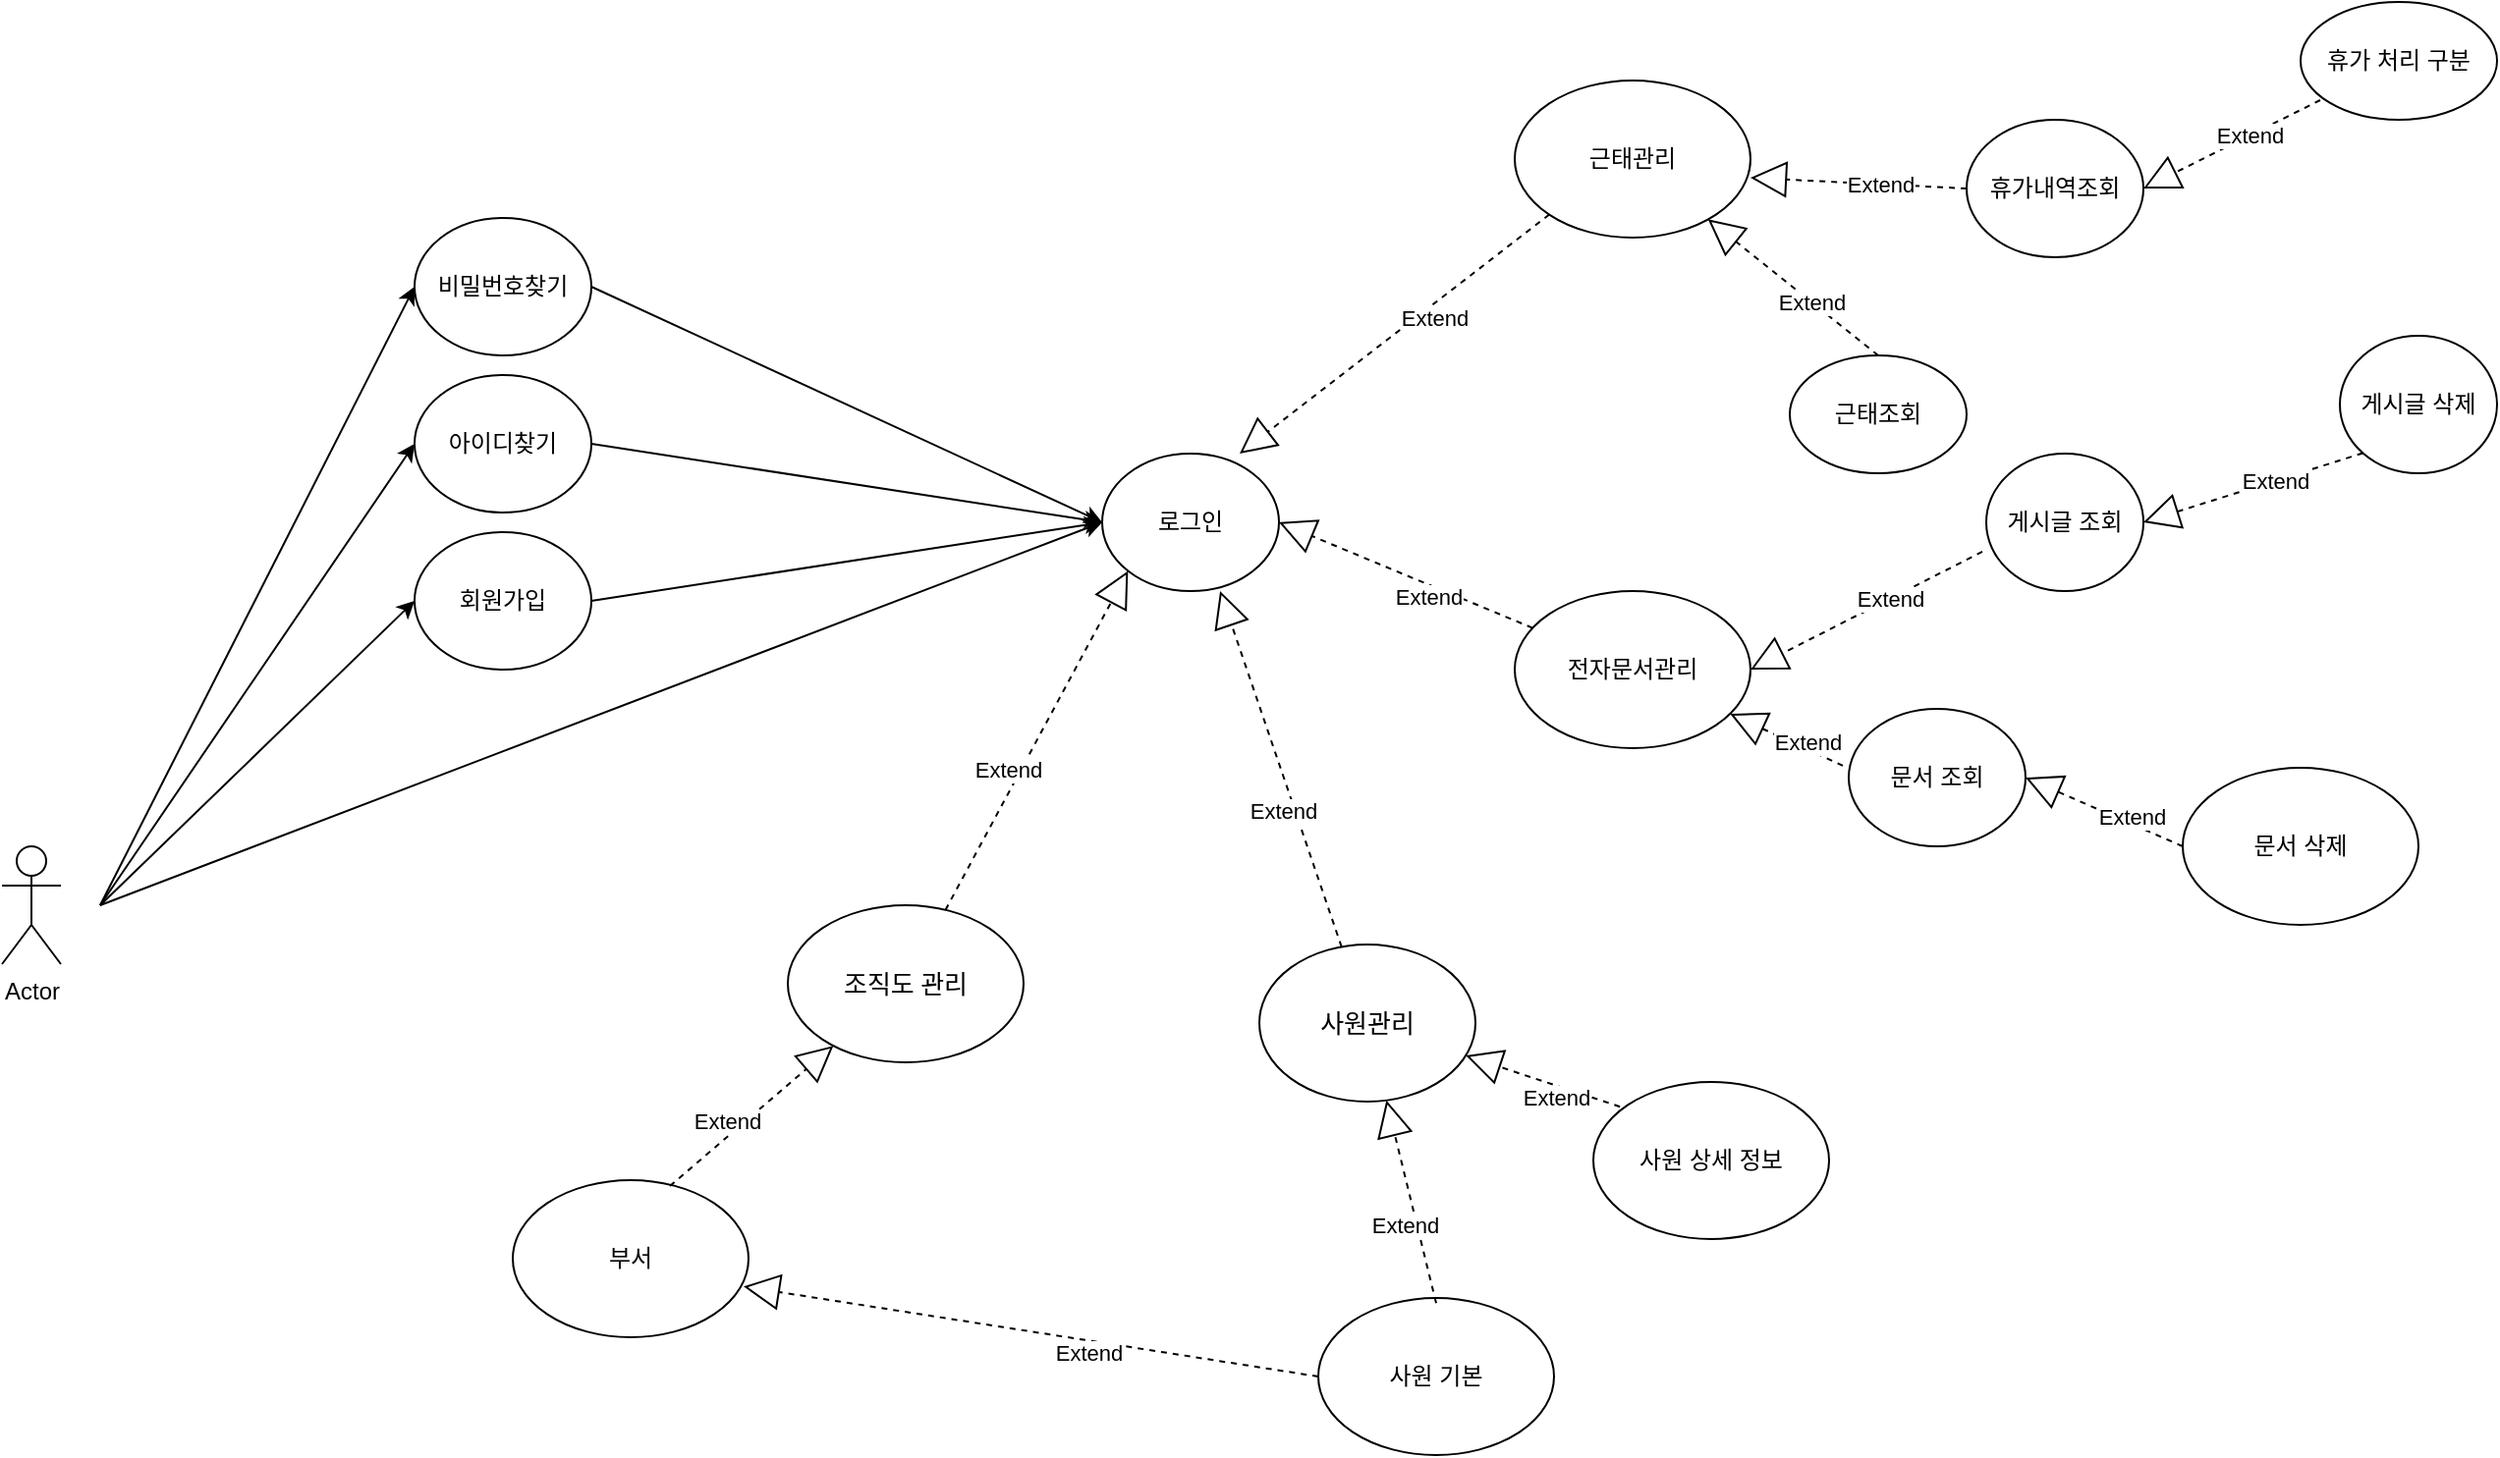 <mxfile version="13.1.12" type="github">
  <diagram id="veKuksc_ZrwfzwcqDDUQ" name="Page-1">
    <mxGraphModel dx="856" dy="2306" grid="1" gridSize="10" guides="1" tooltips="1" connect="1" arrows="1" fold="1" page="1" pageScale="1" pageWidth="1920" pageHeight="1200" math="0" shadow="0">
      <root>
        <mxCell id="0" />
        <mxCell id="1" parent="0" />
        <mxCell id="Kn6zxlWK2CIgFsi8zsi1-1" value="Actor" style="shape=umlActor;verticalLabelPosition=bottom;labelBackgroundColor=#ffffff;verticalAlign=top;html=1;outlineConnect=0;" parent="1" vertex="1">
          <mxGeometry x="60" y="290" width="30" height="60" as="geometry" />
        </mxCell>
        <mxCell id="qZMmR-H3ITs96lG1GbWU-9" value="로그인" style="ellipse;whiteSpace=wrap;html=1;" parent="1" vertex="1">
          <mxGeometry x="620" y="90" width="90" height="70" as="geometry" />
        </mxCell>
        <mxCell id="qZMmR-H3ITs96lG1GbWU-10" value="" style="endArrow=classic;html=1;entryX=0;entryY=0.5;entryDx=0;entryDy=0;exitX=1;exitY=0.333;exitDx=0;exitDy=0;exitPerimeter=0;" parent="1" edge="1">
          <mxGeometry width="50" height="50" relative="1" as="geometry">
            <mxPoint x="110" y="320" as="sourcePoint" />
            <mxPoint x="270" y="165" as="targetPoint" />
          </mxGeometry>
        </mxCell>
        <mxCell id="qZMmR-H3ITs96lG1GbWU-11" value="" style="endArrow=classic;html=1;entryX=0;entryY=0.5;entryDx=0;entryDy=0;exitX=1;exitY=0.333;exitDx=0;exitDy=0;exitPerimeter=0;" parent="1" edge="1">
          <mxGeometry width="50" height="50" relative="1" as="geometry">
            <mxPoint x="110" y="320" as="sourcePoint" />
            <mxPoint x="270" y="85" as="targetPoint" />
          </mxGeometry>
        </mxCell>
        <mxCell id="qZMmR-H3ITs96lG1GbWU-12" value="" style="endArrow=classic;html=1;entryX=0;entryY=0.5;entryDx=0;entryDy=0;exitX=1;exitY=0.5;exitDx=0;exitDy=0;" parent="1" target="qZMmR-H3ITs96lG1GbWU-9" edge="1">
          <mxGeometry width="50" height="50" relative="1" as="geometry">
            <mxPoint x="360" y="85" as="sourcePoint" />
            <mxPoint x="260" y="105" as="targetPoint" />
          </mxGeometry>
        </mxCell>
        <mxCell id="qZMmR-H3ITs96lG1GbWU-13" value="회원가입" style="ellipse;whiteSpace=wrap;html=1;" parent="1" vertex="1">
          <mxGeometry x="270" y="130" width="90" height="70" as="geometry" />
        </mxCell>
        <mxCell id="qZMmR-H3ITs96lG1GbWU-14" value="아이디찾기" style="ellipse;whiteSpace=wrap;html=1;" parent="1" vertex="1">
          <mxGeometry x="270" y="50" width="90" height="70" as="geometry" />
        </mxCell>
        <mxCell id="qZMmR-H3ITs96lG1GbWU-15" value="비밀번호찾기" style="ellipse;whiteSpace=wrap;html=1;" parent="1" vertex="1">
          <mxGeometry x="270" y="-30" width="90" height="70" as="geometry" />
        </mxCell>
        <mxCell id="qZMmR-H3ITs96lG1GbWU-16" value="" style="endArrow=classic;html=1;exitX=1;exitY=0.333;exitDx=0;exitDy=0;exitPerimeter=0;entryX=0;entryY=0.5;entryDx=0;entryDy=0;" parent="1" edge="1">
          <mxGeometry width="50" height="50" relative="1" as="geometry">
            <mxPoint x="110" y="320" as="sourcePoint" />
            <mxPoint x="620" y="125" as="targetPoint" />
            <Array as="points" />
          </mxGeometry>
        </mxCell>
        <mxCell id="qZMmR-H3ITs96lG1GbWU-17" value="" style="endArrow=classic;html=1;exitX=1;exitY=0.5;exitDx=0;exitDy=0;entryX=0;entryY=0.5;entryDx=0;entryDy=0;" parent="1" source="qZMmR-H3ITs96lG1GbWU-13" edge="1">
          <mxGeometry width="50" height="50" relative="1" as="geometry">
            <mxPoint x="260" y="290.0" as="sourcePoint" />
            <mxPoint x="620" y="125" as="targetPoint" />
          </mxGeometry>
        </mxCell>
        <mxCell id="qZMmR-H3ITs96lG1GbWU-18" value="" style="endArrow=classic;html=1;entryX=0;entryY=0.5;entryDx=0;entryDy=0;exitX=1;exitY=0.333;exitDx=0;exitDy=0;exitPerimeter=0;" parent="1" edge="1">
          <mxGeometry width="50" height="50" relative="1" as="geometry">
            <mxPoint x="110" y="320" as="sourcePoint" />
            <mxPoint x="270" y="5" as="targetPoint" />
          </mxGeometry>
        </mxCell>
        <mxCell id="qZMmR-H3ITs96lG1GbWU-19" value="" style="endArrow=classic;html=1;entryX=0;entryY=0.5;entryDx=0;entryDy=0;exitX=1;exitY=0.5;exitDx=0;exitDy=0;" parent="1" edge="1">
          <mxGeometry width="50" height="50" relative="1" as="geometry">
            <mxPoint x="360" y="5" as="sourcePoint" />
            <mxPoint x="620" y="125" as="targetPoint" />
          </mxGeometry>
        </mxCell>
        <mxCell id="qZMmR-H3ITs96lG1GbWU-22" value="&lt;span style=&quot;font-family: &amp;#34;roboto&amp;#34; , &amp;#34;robotodraft&amp;#34; , &amp;#34;helvetica&amp;#34; , &amp;#34;arial&amp;#34; , sans-serif ; font-size: 13px ; background-color: rgb(255 , 255 , 255)&quot;&gt;사원관리&lt;/span&gt;" style="ellipse;whiteSpace=wrap;html=1;" parent="1" vertex="1">
          <mxGeometry x="700" y="340" width="110" height="80" as="geometry" />
        </mxCell>
        <mxCell id="qZMmR-H3ITs96lG1GbWU-24" value="&lt;span style=&quot;font-family: &amp;#34;roboto&amp;#34; , &amp;#34;robotodraft&amp;#34; , &amp;#34;helvetica&amp;#34; , &amp;#34;arial&amp;#34; , sans-serif ; font-size: 13px ; background-color: rgb(255 , 255 , 255)&quot;&gt;조직도 관리&lt;/span&gt;" style="ellipse;whiteSpace=wrap;html=1;" parent="1" vertex="1">
          <mxGeometry x="460" y="320" width="120" height="80" as="geometry" />
        </mxCell>
        <mxCell id="qZMmR-H3ITs96lG1GbWU-25" value="전자문서관리" style="ellipse;whiteSpace=wrap;html=1;" parent="1" vertex="1">
          <mxGeometry x="830" y="160" width="120" height="80" as="geometry" />
        </mxCell>
        <mxCell id="qZMmR-H3ITs96lG1GbWU-26" value="근태관리" style="ellipse;whiteSpace=wrap;html=1;" parent="1" vertex="1">
          <mxGeometry x="830" y="-100" width="120" height="80" as="geometry" />
        </mxCell>
        <mxCell id="qZMmR-H3ITs96lG1GbWU-38" value="Extend" style="endArrow=block;endSize=16;endFill=0;html=1;dashed=1;entryX=0.667;entryY=1;entryDx=0;entryDy=0;entryPerimeter=0;" parent="1" source="qZMmR-H3ITs96lG1GbWU-22" target="qZMmR-H3ITs96lG1GbWU-9" edge="1">
          <mxGeometry x="-0.211" y="6" width="160" relative="1" as="geometry">
            <mxPoint x="867.756" y="377.059" as="sourcePoint" />
            <mxPoint x="717.03" y="420.02" as="targetPoint" />
            <mxPoint as="offset" />
          </mxGeometry>
        </mxCell>
        <mxCell id="qZMmR-H3ITs96lG1GbWU-39" value="Extend" style="endArrow=block;endSize=16;endFill=0;html=1;dashed=1;entryX=0;entryY=1;entryDx=0;entryDy=0;" parent="1" source="qZMmR-H3ITs96lG1GbWU-24" target="qZMmR-H3ITs96lG1GbWU-9" edge="1">
          <mxGeometry x="-0.211" y="6" width="160" relative="1" as="geometry">
            <mxPoint x="877.756" y="387.059" as="sourcePoint" />
            <mxPoint x="727.03" y="430.02" as="targetPoint" />
            <mxPoint as="offset" />
          </mxGeometry>
        </mxCell>
        <mxCell id="qZMmR-H3ITs96lG1GbWU-40" value="Extend" style="endArrow=block;endSize=16;endFill=0;html=1;dashed=1;entryX=1;entryY=0.5;entryDx=0;entryDy=0;" parent="1" source="qZMmR-H3ITs96lG1GbWU-25" target="qZMmR-H3ITs96lG1GbWU-9" edge="1">
          <mxGeometry x="-0.211" y="6" width="160" relative="1" as="geometry">
            <mxPoint x="887.756" y="397.059" as="sourcePoint" />
            <mxPoint x="737.03" y="440.02" as="targetPoint" />
            <mxPoint as="offset" />
          </mxGeometry>
        </mxCell>
        <mxCell id="qZMmR-H3ITs96lG1GbWU-41" value="Extend" style="endArrow=block;endSize=16;endFill=0;html=1;dashed=1;entryX=0.967;entryY=0.286;entryDx=0;entryDy=0;entryPerimeter=0;exitX=0;exitY=1;exitDx=0;exitDy=0;" parent="1" source="qZMmR-H3ITs96lG1GbWU-26" edge="1">
          <mxGeometry x="-0.211" y="6" width="160" relative="1" as="geometry">
            <mxPoint x="840.726" y="47.039" as="sourcePoint" />
            <mxPoint x="690" y="90" as="targetPoint" />
            <mxPoint as="offset" />
          </mxGeometry>
        </mxCell>
        <mxCell id="qZMmR-H3ITs96lG1GbWU-44" value="부서" style="ellipse;whiteSpace=wrap;html=1;" parent="1" vertex="1">
          <mxGeometry x="320" y="460" width="120" height="80" as="geometry" />
        </mxCell>
        <mxCell id="qZMmR-H3ITs96lG1GbWU-45" value="Extend" style="endArrow=block;endSize=16;endFill=0;html=1;dashed=1;" parent="1" target="qZMmR-H3ITs96lG1GbWU-24" edge="1">
          <mxGeometry x="-0.211" y="6" width="160" relative="1" as="geometry">
            <mxPoint x="400" y="463" as="sourcePoint" />
            <mxPoint x="492.92" y="289.999" as="targetPoint" />
            <mxPoint as="offset" />
          </mxGeometry>
        </mxCell>
        <mxCell id="qZMmR-H3ITs96lG1GbWU-46" value="사원 기본" style="ellipse;whiteSpace=wrap;html=1;" parent="1" vertex="1">
          <mxGeometry x="730" y="520" width="120" height="80" as="geometry" />
        </mxCell>
        <mxCell id="qZMmR-H3ITs96lG1GbWU-47" value="사원 상세 정보" style="ellipse;whiteSpace=wrap;html=1;" parent="1" vertex="1">
          <mxGeometry x="870" y="410" width="120" height="80" as="geometry" />
        </mxCell>
        <mxCell id="qZMmR-H3ITs96lG1GbWU-48" value="Extend" style="endArrow=block;endSize=16;endFill=0;html=1;dashed=1;" parent="1" target="qZMmR-H3ITs96lG1GbWU-22" edge="1">
          <mxGeometry x="-0.211" y="6" width="160" relative="1" as="geometry">
            <mxPoint x="790.0" y="522.599" as="sourcePoint" />
            <mxPoint x="882.92" y="349.999" as="targetPoint" />
            <mxPoint as="offset" />
          </mxGeometry>
        </mxCell>
        <mxCell id="qZMmR-H3ITs96lG1GbWU-49" value="Extend" style="endArrow=block;endSize=16;endFill=0;html=1;dashed=1;" parent="1" target="qZMmR-H3ITs96lG1GbWU-22" edge="1">
          <mxGeometry x="-0.211" y="6" width="160" relative="1" as="geometry">
            <mxPoint x="883.54" y="422.599" as="sourcePoint" />
            <mxPoint x="976.46" y="249.999" as="targetPoint" />
            <mxPoint as="offset" />
          </mxGeometry>
        </mxCell>
        <mxCell id="qZMmR-H3ITs96lG1GbWU-51" value="문서 조회" style="ellipse;whiteSpace=wrap;html=1;" parent="1" vertex="1">
          <mxGeometry x="1000" y="220" width="90" height="70" as="geometry" />
        </mxCell>
        <mxCell id="qZMmR-H3ITs96lG1GbWU-65" value="Extend" style="endArrow=block;endSize=16;endFill=0;html=1;dashed=1;exitX=0.078;exitY=0.271;exitDx=0;exitDy=0;exitPerimeter=0;" parent="1" target="qZMmR-H3ITs96lG1GbWU-25" edge="1">
          <mxGeometry x="-0.317" y="-3" width="160" relative="1" as="geometry">
            <mxPoint x="997.02" y="248.97" as="sourcePoint" />
            <mxPoint x="949.996" y="210.005" as="targetPoint" />
            <mxPoint as="offset" />
          </mxGeometry>
        </mxCell>
        <mxCell id="qZMmR-H3ITs96lG1GbWU-66" value="휴가내역조회" style="ellipse;whiteSpace=wrap;html=1;" parent="1" vertex="1">
          <mxGeometry x="1060" y="-80" width="90" height="70" as="geometry" />
        </mxCell>
        <mxCell id="qZMmR-H3ITs96lG1GbWU-67" value="Extend" style="endArrow=block;endSize=16;endFill=0;html=1;dashed=1;entryX=1;entryY=1;entryDx=0;entryDy=0;exitX=0;exitY=0.5;exitDx=0;exitDy=0;" parent="1" source="qZMmR-H3ITs96lG1GbWU-66" edge="1">
          <mxGeometry x="-0.205" width="160" relative="1" as="geometry">
            <mxPoint x="910.947" y="40.081" as="sourcePoint" />
            <mxPoint x="950.0" y="-50.487" as="targetPoint" />
            <mxPoint as="offset" />
          </mxGeometry>
        </mxCell>
        <mxCell id="qZMmR-H3ITs96lG1GbWU-83" value="휴가 처리 구분" style="ellipse;whiteSpace=wrap;html=1;" parent="1" vertex="1">
          <mxGeometry x="1230" y="-140" width="100" height="60" as="geometry" />
        </mxCell>
        <mxCell id="qZMmR-H3ITs96lG1GbWU-84" value="Extend" style="endArrow=block;endSize=16;endFill=0;html=1;dashed=1;entryX=1;entryY=0.5;entryDx=0;entryDy=0;" parent="1" target="qZMmR-H3ITs96lG1GbWU-66" edge="1">
          <mxGeometry x="-0.205" width="160" relative="1" as="geometry">
            <mxPoint x="1240" y="-90" as="sourcePoint" />
            <mxPoint x="960.0" y="-40.487" as="targetPoint" />
            <mxPoint as="offset" />
          </mxGeometry>
        </mxCell>
        <mxCell id="qZMmR-H3ITs96lG1GbWU-86" value="Extend" style="endArrow=block;endSize=16;endFill=0;html=1;dashed=1;exitX=0;exitY=0.5;exitDx=0;exitDy=0;entryX=0.979;entryY=0.677;entryDx=0;entryDy=0;entryPerimeter=0;" parent="1" source="qZMmR-H3ITs96lG1GbWU-46" target="qZMmR-H3ITs96lG1GbWU-44" edge="1">
          <mxGeometry x="-0.211" y="6" width="160" relative="1" as="geometry">
            <mxPoint x="410" y="473" as="sourcePoint" />
            <mxPoint x="493.084" y="401.533" as="targetPoint" />
            <mxPoint as="offset" />
          </mxGeometry>
        </mxCell>
        <mxCell id="qZMmR-H3ITs96lG1GbWU-87" value="근태조회" style="ellipse;whiteSpace=wrap;html=1;" parent="1" vertex="1">
          <mxGeometry x="970" y="40" width="90" height="60" as="geometry" />
        </mxCell>
        <mxCell id="qZMmR-H3ITs96lG1GbWU-88" value="Extend" style="endArrow=block;endSize=16;endFill=0;html=1;dashed=1;exitX=0.5;exitY=0;exitDx=0;exitDy=0;" parent="1" source="qZMmR-H3ITs96lG1GbWU-87" target="qZMmR-H3ITs96lG1GbWU-26" edge="1">
          <mxGeometry x="-0.205" width="160" relative="1" as="geometry">
            <mxPoint x="895.733" y="9.664" as="sourcePoint" />
            <mxPoint x="960.185" y="-40.003" as="targetPoint" />
            <mxPoint as="offset" />
          </mxGeometry>
        </mxCell>
        <mxCell id="qZMmR-H3ITs96lG1GbWU-89" value="Extend" style="endArrow=block;endSize=16;endFill=0;html=1;dashed=1;exitX=0;exitY=1;exitDx=0;exitDy=0;entryX=1;entryY=0.5;entryDx=0;entryDy=0;" parent="1" source="qZMmR-H3ITs96lG1GbWU-90" target="qZMmR-H3ITs96lG1GbWU-91" edge="1">
          <mxGeometry x="-0.205" width="160" relative="1" as="geometry">
            <mxPoint x="1140.0" y="260" as="sourcePoint" />
            <mxPoint x="1110.0" y="160" as="targetPoint" />
            <mxPoint as="offset" />
          </mxGeometry>
        </mxCell>
        <mxCell id="qZMmR-H3ITs96lG1GbWU-90" value="게시글 삭제" style="ellipse;whiteSpace=wrap;html=1;" parent="1" vertex="1">
          <mxGeometry x="1250" y="30" width="80" height="70" as="geometry" />
        </mxCell>
        <mxCell id="qZMmR-H3ITs96lG1GbWU-91" value="게시글 조회" style="ellipse;whiteSpace=wrap;html=1;" parent="1" vertex="1">
          <mxGeometry x="1070" y="90" width="80" height="70" as="geometry" />
        </mxCell>
        <mxCell id="qZMmR-H3ITs96lG1GbWU-92" value="Extend" style="endArrow=block;endSize=16;endFill=0;html=1;dashed=1;exitX=-0.025;exitY=0.714;exitDx=0;exitDy=0;entryX=1;entryY=0.5;entryDx=0;entryDy=0;exitPerimeter=0;" parent="1" source="qZMmR-H3ITs96lG1GbWU-91" target="qZMmR-H3ITs96lG1GbWU-25" edge="1">
          <mxGeometry x="-0.205" width="160" relative="1" as="geometry">
            <mxPoint x="1271.716" y="99.749" as="sourcePoint" />
            <mxPoint x="1160" y="135" as="targetPoint" />
            <mxPoint as="offset" />
          </mxGeometry>
        </mxCell>
        <mxCell id="YqirTdfEqnGEvgQMXiAg-1" value="문서 삭제" style="ellipse;whiteSpace=wrap;html=1;" vertex="1" parent="1">
          <mxGeometry x="1170" y="250" width="120" height="80" as="geometry" />
        </mxCell>
        <mxCell id="YqirTdfEqnGEvgQMXiAg-2" value="Extend" style="endArrow=block;endSize=16;endFill=0;html=1;dashed=1;exitX=0;exitY=0.5;exitDx=0;exitDy=0;entryX=1;entryY=0.5;entryDx=0;entryDy=0;" edge="1" parent="1" source="YqirTdfEqnGEvgQMXiAg-1" target="qZMmR-H3ITs96lG1GbWU-51">
          <mxGeometry x="-0.317" y="-3" width="160" relative="1" as="geometry">
            <mxPoint x="1007.02" y="258.97" as="sourcePoint" />
            <mxPoint x="949.404" y="232.699" as="targetPoint" />
            <mxPoint as="offset" />
          </mxGeometry>
        </mxCell>
      </root>
    </mxGraphModel>
  </diagram>
</mxfile>

